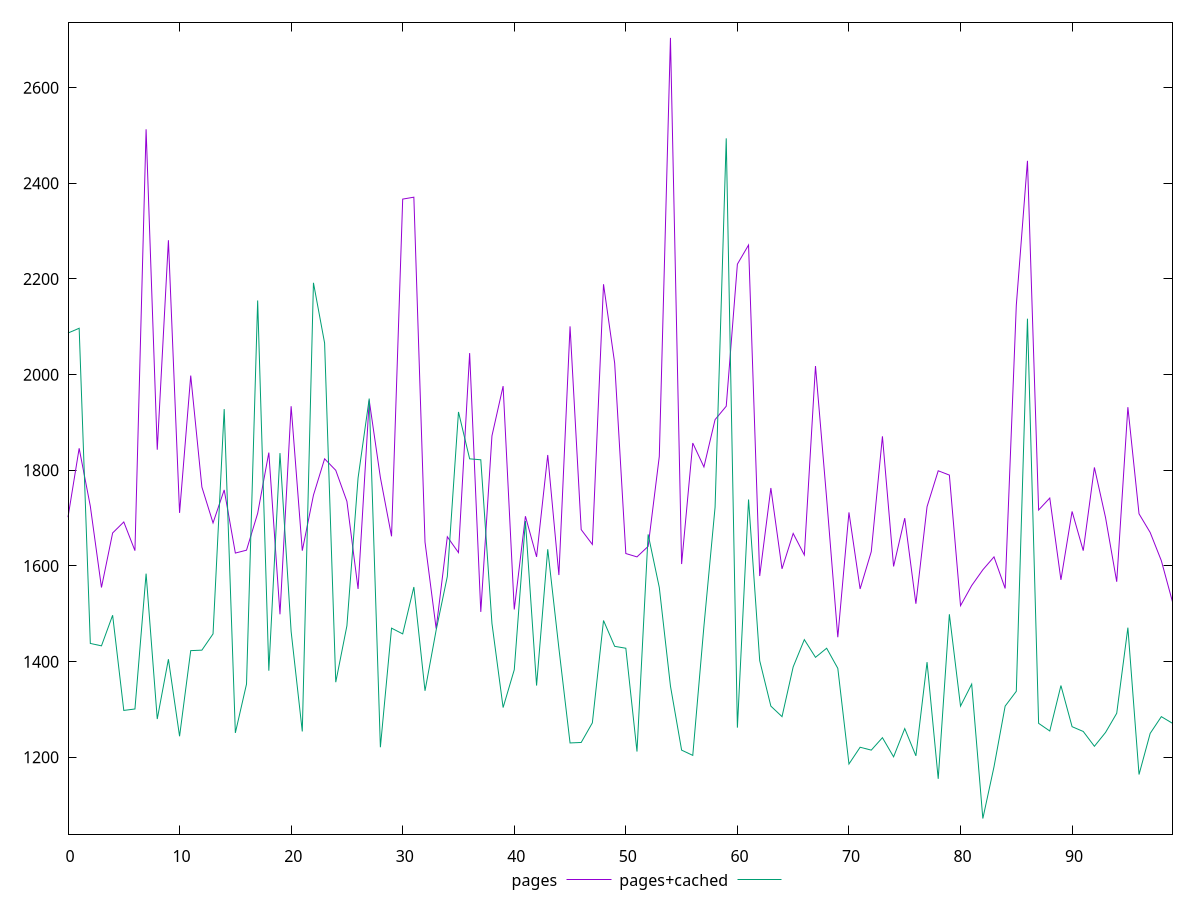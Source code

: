 reset

$pages <<EOF
0 1702
1 1846
2 1725
3 1555
4 1669
5 1692
6 1632
7 2513
8 1843
9 2281
10 1711
11 1998
12 1765
13 1690
14 1759
15 1627
16 1633
17 1710
18 1837
19 1499
20 1934
21 1632
22 1748
23 1824
24 1800
25 1735
26 1552
27 1946
28 1785
29 1662
30 2367
31 2371
32 1650
33 1469
34 1661
35 1628
36 2045
37 1504
38 1872
39 1976
40 1509
41 1704
42 1619
43 1832
44 1581
45 2101
46 1676
47 1645
48 2189
49 2024
50 1626
51 1619
52 1641
53 1829
54 2704
55 1604
56 1857
57 1807
58 1906
59 1934
60 2231
61 2271
62 1579
63 1763
64 1594
65 1668
66 1623
67 2018
68 1741
69 1451
70 1712
71 1552
72 1630
73 1871
74 1599
75 1700
76 1521
77 1724
78 1799
79 1790
80 1517
81 1559
82 1592
83 1619
84 1553
85 2145
86 2447
87 1717
88 1742
89 1571
90 1714
91 1632
92 1806
93 1701
94 1567
95 1932
96 1709
97 1670
98 1611
99 1525
EOF

$pagesCached <<EOF
0 2087
1 2097
2 1438
3 1433
4 1497
5 1298
6 1301
7 1584
8 1280
9 1405
10 1244
11 1423
12 1424
13 1458
14 1928
15 1251
16 1353
17 2155
18 1381
19 1836
20 1463
21 1254
22 2192
23 2066
24 1357
25 1475
26 1784
27 1950
28 1221
29 1470
30 1458
31 1556
32 1339
33 1466
34 1578
35 1922
36 1824
37 1822
38 1480
39 1304
40 1383
41 1694
42 1350
43 1635
44 1428
45 1230
46 1231
47 1272
48 1486
49 1432
50 1428
51 1212
52 1666
53 1555
54 1349
55 1215
56 1204
57 1474
58 1723
59 2494
60 1262
61 1739
62 1402
63 1307
64 1285
65 1389
66 1446
67 1409
68 1428
69 1386
70 1186
71 1221
72 1215
73 1241
74 1201
75 1260
76 1203
77 1399
78 1155
79 1499
80 1307
81 1353
82 1072
83 1180
84 1307
85 1338
86 2117
87 1271
88 1255
89 1350
90 1264
91 1254
92 1223
93 1252
94 1292
95 1471
96 1164
97 1250
98 1285
99 1271
EOF

set key outside below
set xrange [0:99]
set yrange [1039.36:2736.64]
set trange [1039.36:2736.64]
set terminal svg size 640, 520 enhanced background rgb 'white'
set output "report_00013_2021-02-09T12-04-24.940Z/render-blocking-resources/comparison/line/0_vs_1.svg"

plot $pages title "pages" with line, \
     $pagesCached title "pages+cached" with line

reset
